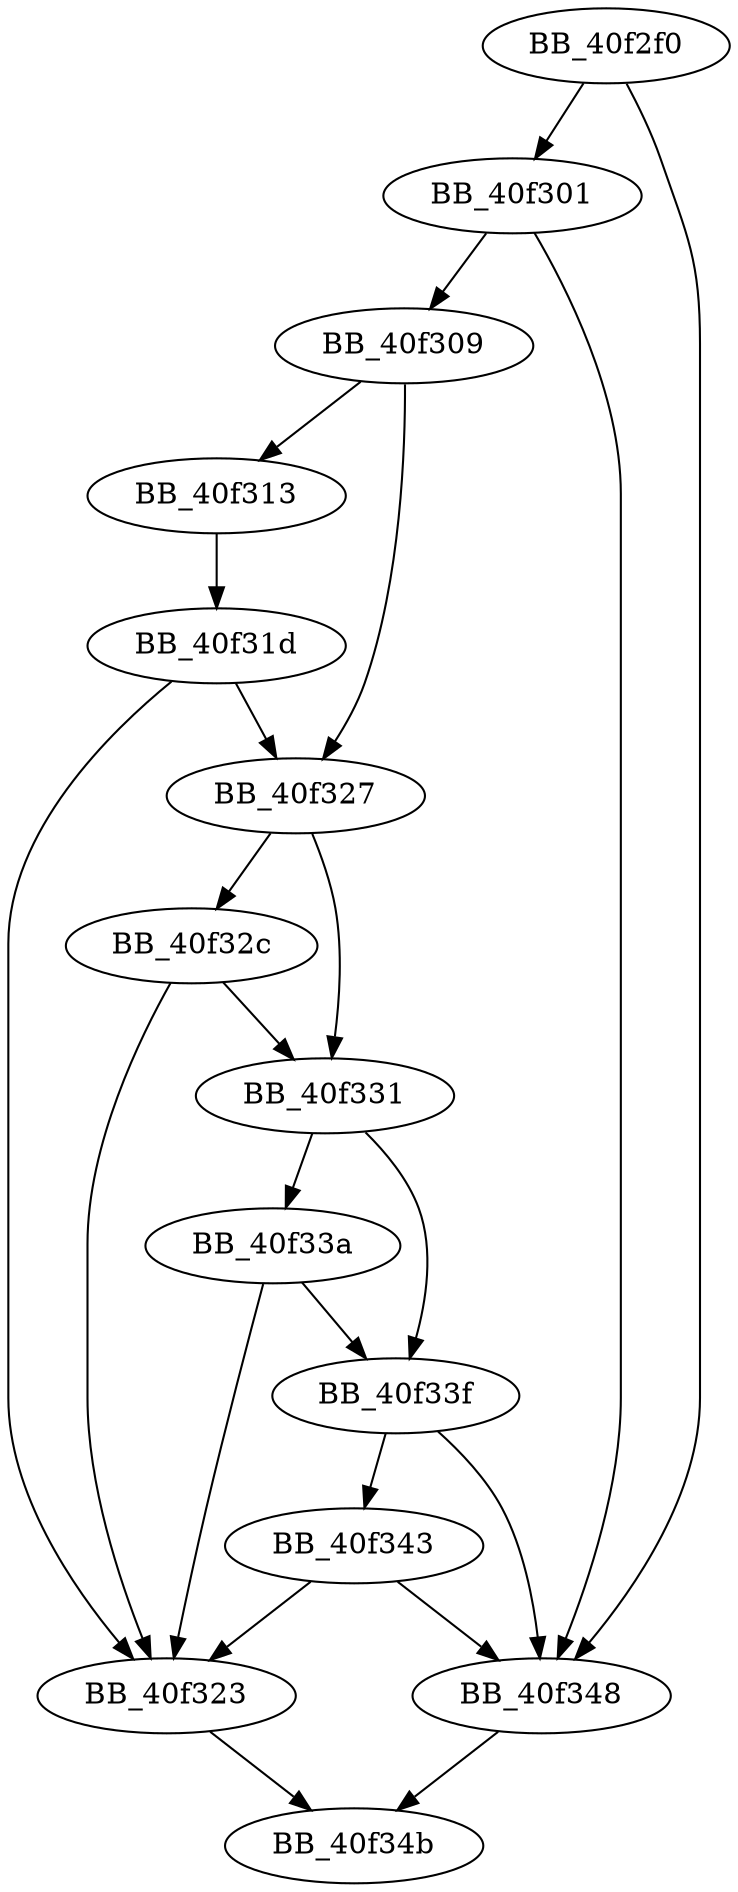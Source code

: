 DiGraph ___TypeMatch{
BB_40f2f0->BB_40f301
BB_40f2f0->BB_40f348
BB_40f301->BB_40f309
BB_40f301->BB_40f348
BB_40f309->BB_40f313
BB_40f309->BB_40f327
BB_40f313->BB_40f31d
BB_40f31d->BB_40f323
BB_40f31d->BB_40f327
BB_40f323->BB_40f34b
BB_40f327->BB_40f32c
BB_40f327->BB_40f331
BB_40f32c->BB_40f323
BB_40f32c->BB_40f331
BB_40f331->BB_40f33a
BB_40f331->BB_40f33f
BB_40f33a->BB_40f323
BB_40f33a->BB_40f33f
BB_40f33f->BB_40f343
BB_40f33f->BB_40f348
BB_40f343->BB_40f323
BB_40f343->BB_40f348
BB_40f348->BB_40f34b
}
